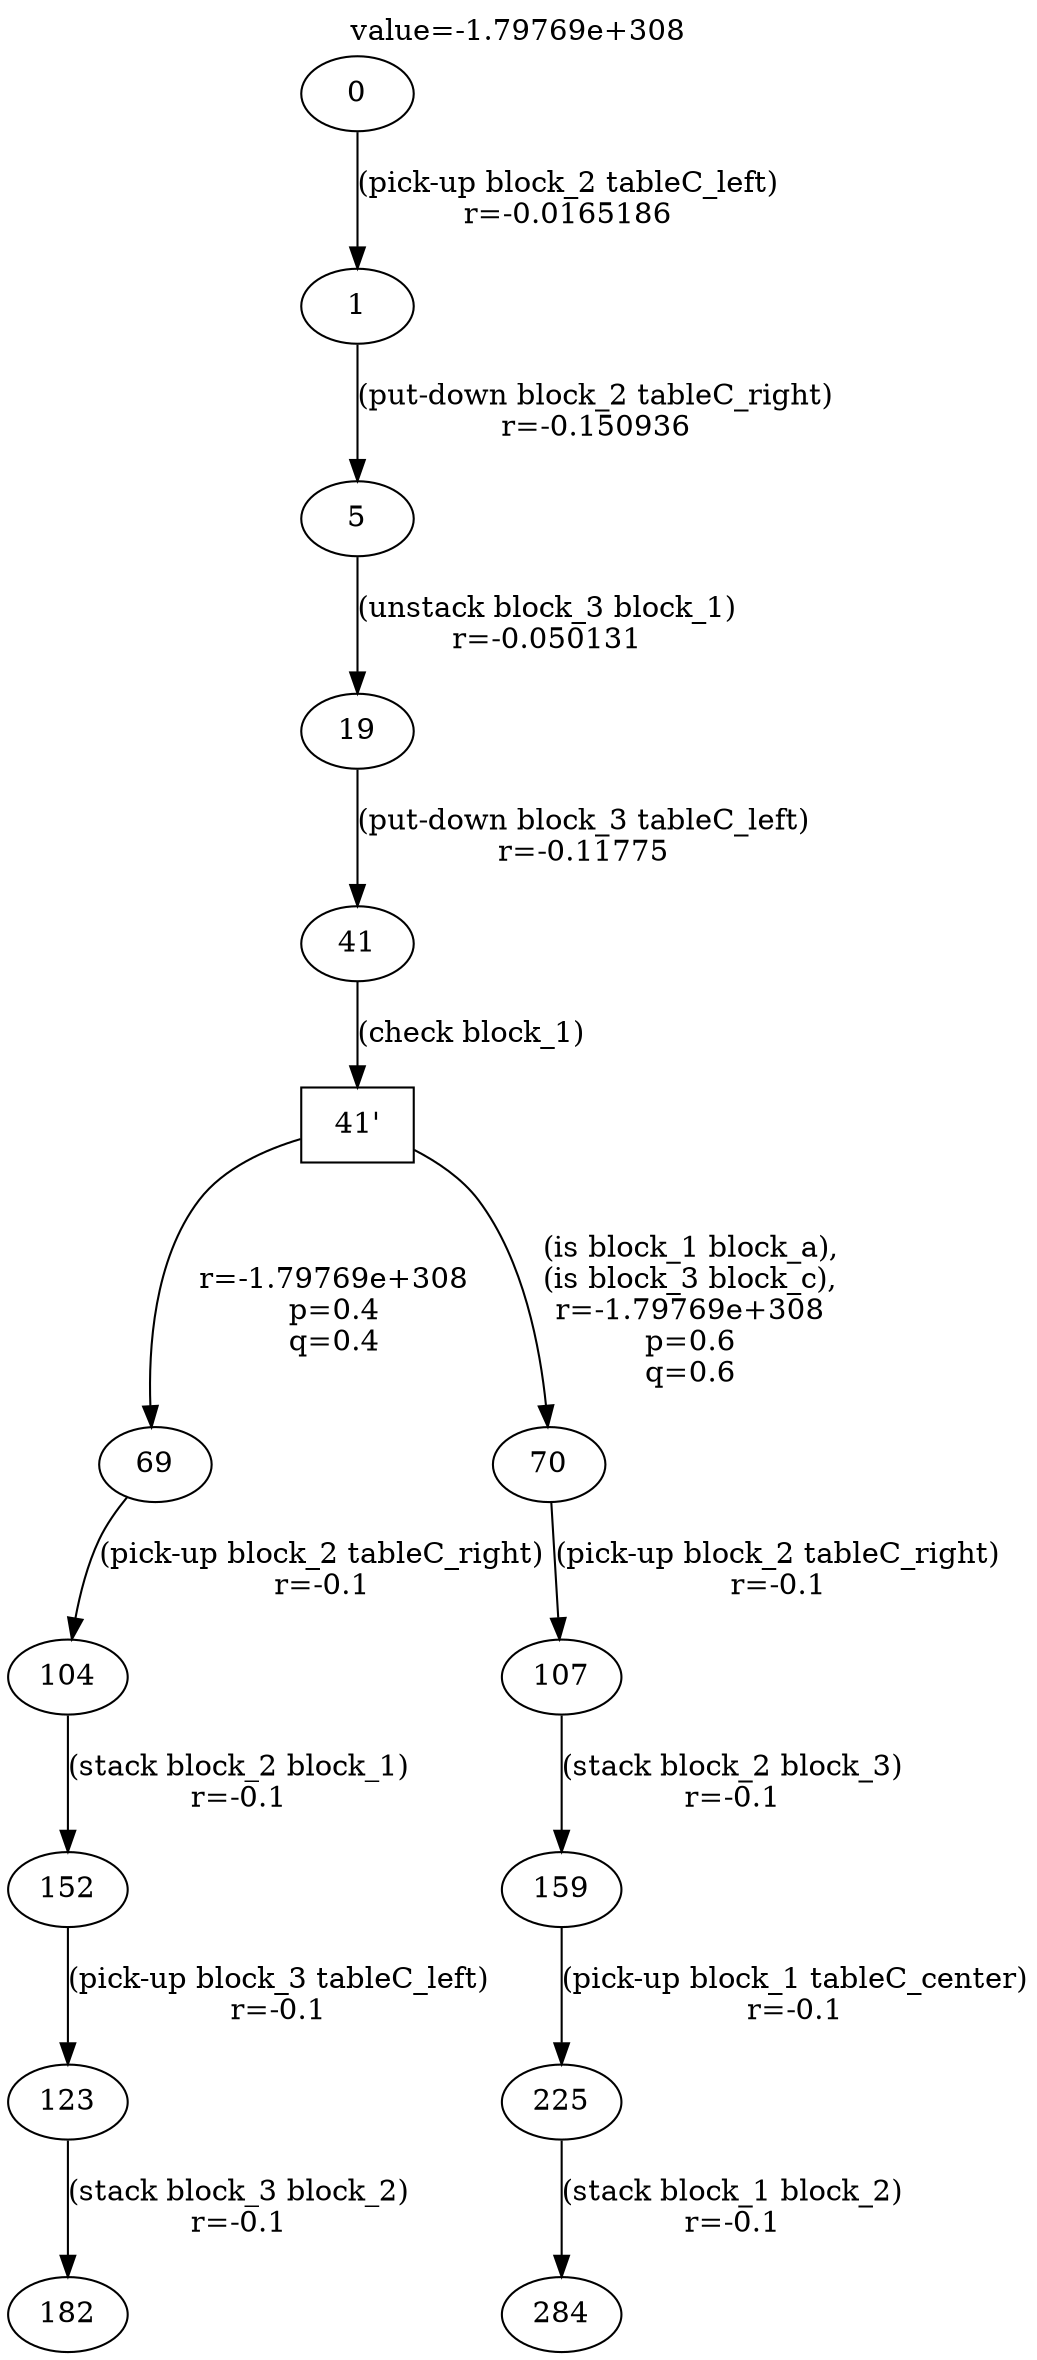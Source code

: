 digraph g{
label="value=-1.79769e+308"
labelloc=top
0->1 [ label="(pick-up block_2 tableC_left)
r=-0.0165186" ];
1->5 [ label="(put-down block_2 tableC_right)
r=-0.150936" ];
5->19 [ label="(unstack block_3 block_1)
r=-0.050131" ];
19->41 [ label="(put-down block_3 tableC_left)
r=-0.11775" ];
"41'" [ shape=box ] ;
41->"41'" [ label="(check block_1)" ];
"41'"->69 [ label="
r=-1.79769e+308
p=0.4
q=0.4" ];
69->104 [ label="(pick-up block_2 tableC_right)
r=-0.1" ];
104->152 [ label="(stack block_2 block_1)
r=-0.1" ];
152->123 [ label="(pick-up block_3 tableC_left)
r=-0.1" ];
123->182 [ label="(stack block_3 block_2)
r=-0.1" ];
"41'"->70 [ label="
(is block_1 block_a),
(is block_3 block_c),
r=-1.79769e+308
p=0.6
q=0.6" ];
70->107 [ label="(pick-up block_2 tableC_right)
r=-0.1" ];
107->159 [ label="(stack block_2 block_3)
r=-0.1" ];
159->225 [ label="(pick-up block_1 tableC_center)
r=-0.1" ];
225->284 [ label="(stack block_1 block_2)
r=-0.1" ];
}
